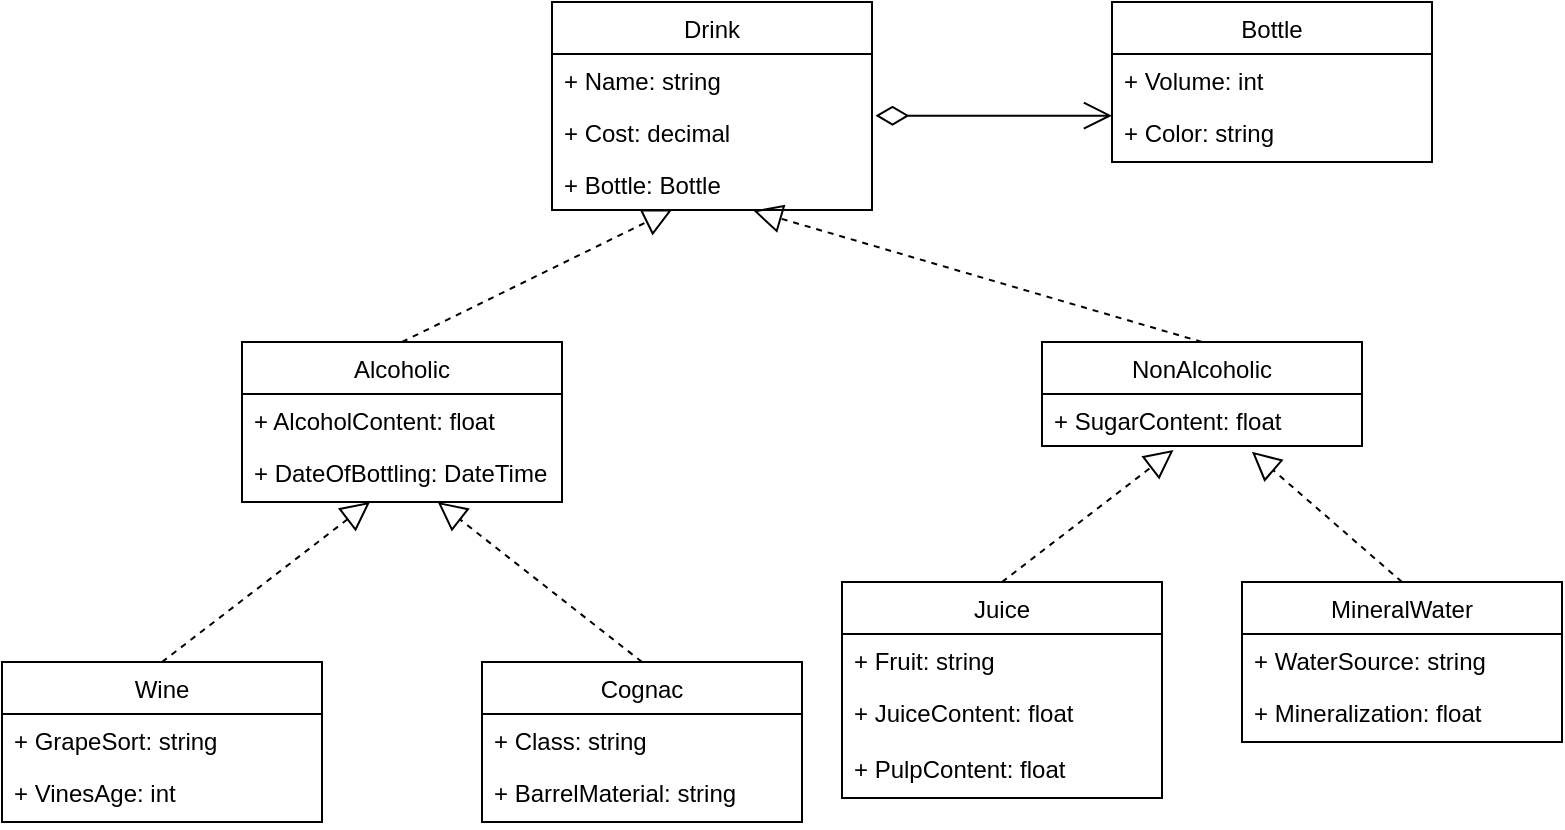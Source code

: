 <mxfile version="13.2.4" type="device"><diagram id="fK-Sg5LT--RSb_zLnViC" name="Page-1"><mxGraphModel dx="1185" dy="662" grid="1" gridSize="10" guides="1" tooltips="1" connect="1" arrows="1" fold="1" page="1" pageScale="1" pageWidth="850" pageHeight="1100" math="0" shadow="0"><root><mxCell id="0"/><mxCell id="1" parent="0"/><mxCell id="xFcFfhV8esHRGJcoBA4p-27" value="" style="endArrow=block;dashed=1;endFill=0;endSize=12;html=1;entryX=0.376;entryY=0.989;entryDx=0;entryDy=0;entryPerimeter=0;exitX=0.5;exitY=0;exitDx=0;exitDy=0;" parent="1" source="xFcFfhV8esHRGJcoBA4p-12" target="xFcFfhV8esHRGJcoBA4p-11" edge="1"><mxGeometry width="160" relative="1" as="geometry"><mxPoint x="355" y="470" as="sourcePoint"/><mxPoint x="345" y="190" as="targetPoint"/></mxGeometry></mxCell><mxCell id="xFcFfhV8esHRGJcoBA4p-28" value="" style="endArrow=block;dashed=1;endFill=0;endSize=12;html=1;exitX=0.5;exitY=0;exitDx=0;exitDy=0;entryX=0.629;entryY=1.011;entryDx=0;entryDy=0;entryPerimeter=0;" parent="1" source="xFcFfhV8esHRGJcoBA4p-16" target="xFcFfhV8esHRGJcoBA4p-11" edge="1"><mxGeometry width="160" relative="1" as="geometry"><mxPoint x="235" y="210" as="sourcePoint"/><mxPoint x="415" y="190" as="targetPoint"/></mxGeometry></mxCell><mxCell id="xFcFfhV8esHRGJcoBA4p-30" value="" style="endArrow=open;html=1;endSize=12;startArrow=diamondThin;startSize=14;startFill=0;edgeStyle=orthogonalEdgeStyle;align=left;verticalAlign=bottom;exitX=1.011;exitY=0.186;exitDx=0;exitDy=0;exitPerimeter=0;entryX=0;entryY=0.172;entryDx=0;entryDy=0;entryPerimeter=0;" parent="1" source="xFcFfhV8esHRGJcoBA4p-10" target="xFcFfhV8esHRGJcoBA4p-23" edge="1"><mxGeometry x="-1" y="3" relative="1" as="geometry"><mxPoint x="265" y="510" as="sourcePoint"/><mxPoint x="425" y="510" as="targetPoint"/></mxGeometry></mxCell><mxCell id="xFcFfhV8esHRGJcoBA4p-8" value="Drink" style="swimlane;fontStyle=0;childLayout=stackLayout;horizontal=1;startSize=26;fillColor=none;horizontalStack=0;resizeParent=1;resizeParentMax=0;resizeLast=0;collapsible=1;marginBottom=0;" parent="1" vertex="1"><mxGeometry x="315" y="70" width="160" height="104" as="geometry"/></mxCell><mxCell id="xFcFfhV8esHRGJcoBA4p-9" value="+ Name: string" style="text;strokeColor=none;fillColor=none;align=left;verticalAlign=top;spacingLeft=4;spacingRight=4;overflow=hidden;rotatable=0;points=[[0,0.5],[1,0.5]];portConstraint=eastwest;" parent="xFcFfhV8esHRGJcoBA4p-8" vertex="1"><mxGeometry y="26" width="160" height="26" as="geometry"/></mxCell><mxCell id="xFcFfhV8esHRGJcoBA4p-10" value="+ Cost: decimal" style="text;strokeColor=none;fillColor=none;align=left;verticalAlign=top;spacingLeft=4;spacingRight=4;overflow=hidden;rotatable=0;points=[[0,0.5],[1,0.5]];portConstraint=eastwest;" parent="xFcFfhV8esHRGJcoBA4p-8" vertex="1"><mxGeometry y="52" width="160" height="26" as="geometry"/></mxCell><mxCell id="xFcFfhV8esHRGJcoBA4p-11" value="+ Bottle: Bottle" style="text;strokeColor=none;fillColor=none;align=left;verticalAlign=top;spacingLeft=4;spacingRight=4;overflow=hidden;rotatable=0;points=[[0,0.5],[1,0.5]];portConstraint=eastwest;" parent="xFcFfhV8esHRGJcoBA4p-8" vertex="1"><mxGeometry y="78" width="160" height="26" as="geometry"/></mxCell><mxCell id="xFcFfhV8esHRGJcoBA4p-20" value="Bottle" style="swimlane;fontStyle=0;childLayout=stackLayout;horizontal=1;startSize=26;fillColor=none;horizontalStack=0;resizeParent=1;resizeParentMax=0;resizeLast=0;collapsible=1;marginBottom=0;" parent="1" vertex="1"><mxGeometry x="595" y="70" width="160" height="80" as="geometry"/></mxCell><mxCell id="xFcFfhV8esHRGJcoBA4p-21" value="+ Volume: int" style="text;strokeColor=none;fillColor=none;align=left;verticalAlign=top;spacingLeft=4;spacingRight=4;overflow=hidden;rotatable=0;points=[[0,0.5],[1,0.5]];portConstraint=eastwest;" parent="xFcFfhV8esHRGJcoBA4p-20" vertex="1"><mxGeometry y="26" width="160" height="26" as="geometry"/></mxCell><mxCell id="xFcFfhV8esHRGJcoBA4p-23" value="+ Color: string" style="text;strokeColor=none;fillColor=none;align=left;verticalAlign=top;spacingLeft=4;spacingRight=4;overflow=hidden;rotatable=0;points=[[0,0.5],[1,0.5]];portConstraint=eastwest;" parent="xFcFfhV8esHRGJcoBA4p-20" vertex="1"><mxGeometry y="52" width="160" height="28" as="geometry"/></mxCell><mxCell id="xFcFfhV8esHRGJcoBA4p-12" value="Alcoholic" style="swimlane;fontStyle=0;childLayout=stackLayout;horizontal=1;startSize=26;fillColor=none;horizontalStack=0;resizeParent=1;resizeParentMax=0;resizeLast=0;collapsible=1;marginBottom=0;" parent="1" vertex="1"><mxGeometry x="160" y="240" width="160" height="80" as="geometry"/></mxCell><mxCell id="xFcFfhV8esHRGJcoBA4p-13" value="+ AlcoholContent: float" style="text;strokeColor=none;fillColor=none;align=left;verticalAlign=top;spacingLeft=4;spacingRight=4;overflow=hidden;rotatable=0;points=[[0,0.5],[1,0.5]];portConstraint=eastwest;" parent="xFcFfhV8esHRGJcoBA4p-12" vertex="1"><mxGeometry y="26" width="160" height="26" as="geometry"/></mxCell><mxCell id="xFcFfhV8esHRGJcoBA4p-14" value="+ DateOfBottling: DateTime" style="text;strokeColor=none;fillColor=none;align=left;verticalAlign=top;spacingLeft=4;spacingRight=4;overflow=hidden;rotatable=0;points=[[0,0.5],[1,0.5]];portConstraint=eastwest;" parent="xFcFfhV8esHRGJcoBA4p-12" vertex="1"><mxGeometry y="52" width="160" height="28" as="geometry"/></mxCell><mxCell id="xFcFfhV8esHRGJcoBA4p-35" value="Wine" style="swimlane;fontStyle=0;childLayout=stackLayout;horizontal=1;startSize=26;fillColor=none;horizontalStack=0;resizeParent=1;resizeParentMax=0;resizeLast=0;collapsible=1;marginBottom=0;" parent="1" vertex="1"><mxGeometry x="40" y="400" width="160" height="80" as="geometry"/></mxCell><mxCell id="xFcFfhV8esHRGJcoBA4p-36" value="+ GrapeSort: string" style="text;strokeColor=none;fillColor=none;align=left;verticalAlign=top;spacingLeft=4;spacingRight=4;overflow=hidden;rotatable=0;points=[[0,0.5],[1,0.5]];portConstraint=eastwest;" parent="xFcFfhV8esHRGJcoBA4p-35" vertex="1"><mxGeometry y="26" width="160" height="26" as="geometry"/></mxCell><mxCell id="xFcFfhV8esHRGJcoBA4p-37" value="+ VinesAge: int" style="text;strokeColor=none;fillColor=none;align=left;verticalAlign=top;spacingLeft=4;spacingRight=4;overflow=hidden;rotatable=0;points=[[0,0.5],[1,0.5]];portConstraint=eastwest;" parent="xFcFfhV8esHRGJcoBA4p-35" vertex="1"><mxGeometry y="52" width="160" height="28" as="geometry"/></mxCell><mxCell id="xFcFfhV8esHRGJcoBA4p-38" value="" style="endArrow=block;dashed=1;endFill=0;endSize=12;html=1;entryX=0.4;entryY=1;entryDx=0;entryDy=0;entryPerimeter=0;exitX=0.5;exitY=0;exitDx=0;exitDy=0;" parent="1" source="xFcFfhV8esHRGJcoBA4p-35" target="xFcFfhV8esHRGJcoBA4p-14" edge="1"><mxGeometry width="160" relative="1" as="geometry"><mxPoint x="250" y="250" as="sourcePoint"/><mxPoint x="385.16" y="183.714" as="targetPoint"/></mxGeometry></mxCell><mxCell id="xFcFfhV8esHRGJcoBA4p-39" value="Cognac" style="swimlane;fontStyle=0;childLayout=stackLayout;horizontal=1;startSize=26;fillColor=none;horizontalStack=0;resizeParent=1;resizeParentMax=0;resizeLast=0;collapsible=1;marginBottom=0;" parent="1" vertex="1"><mxGeometry x="280" y="400" width="160" height="80" as="geometry"/></mxCell><mxCell id="xFcFfhV8esHRGJcoBA4p-40" value="+ Class: string" style="text;strokeColor=none;fillColor=none;align=left;verticalAlign=top;spacingLeft=4;spacingRight=4;overflow=hidden;rotatable=0;points=[[0,0.5],[1,0.5]];portConstraint=eastwest;" parent="xFcFfhV8esHRGJcoBA4p-39" vertex="1"><mxGeometry y="26" width="160" height="26" as="geometry"/></mxCell><mxCell id="xFcFfhV8esHRGJcoBA4p-41" value="+ BarrelMaterial: string" style="text;strokeColor=none;fillColor=none;align=left;verticalAlign=top;spacingLeft=4;spacingRight=4;overflow=hidden;rotatable=0;points=[[0,0.5],[1,0.5]];portConstraint=eastwest;" parent="xFcFfhV8esHRGJcoBA4p-39" vertex="1"><mxGeometry y="52" width="160" height="28" as="geometry"/></mxCell><mxCell id="xFcFfhV8esHRGJcoBA4p-42" value="" style="endArrow=block;dashed=1;endFill=0;endSize=12;html=1;exitX=0.5;exitY=0;exitDx=0;exitDy=0;" parent="1" source="xFcFfhV8esHRGJcoBA4p-39" target="xFcFfhV8esHRGJcoBA4p-14" edge="1"><mxGeometry width="160" relative="1" as="geometry"><mxPoint x="130" y="410" as="sourcePoint"/><mxPoint x="234" y="330" as="targetPoint"/></mxGeometry></mxCell><mxCell id="xFcFfhV8esHRGJcoBA4p-16" value="NonAlcoholic" style="swimlane;fontStyle=0;childLayout=stackLayout;horizontal=1;startSize=26;fillColor=none;horizontalStack=0;resizeParent=1;resizeParentMax=0;resizeLast=0;collapsible=1;marginBottom=0;" parent="1" vertex="1"><mxGeometry x="560" y="240" width="160" height="52" as="geometry"/></mxCell><mxCell id="xFcFfhV8esHRGJcoBA4p-17" value="+ SugarContent: float" style="text;strokeColor=none;fillColor=none;align=left;verticalAlign=top;spacingLeft=4;spacingRight=4;overflow=hidden;rotatable=0;points=[[0,0.5],[1,0.5]];portConstraint=eastwest;" parent="xFcFfhV8esHRGJcoBA4p-16" vertex="1"><mxGeometry y="26" width="160" height="26" as="geometry"/></mxCell><mxCell id="xFcFfhV8esHRGJcoBA4p-51" value="" style="endArrow=block;dashed=1;endFill=0;endSize=12;html=1;entryX=0.411;entryY=1.077;entryDx=0;entryDy=0;entryPerimeter=0;exitX=0.5;exitY=0;exitDx=0;exitDy=0;" parent="1" source="xFcFfhV8esHRGJcoBA4p-43" target="xFcFfhV8esHRGJcoBA4p-17" edge="1"><mxGeometry width="160" relative="1" as="geometry"><mxPoint x="130" y="410" as="sourcePoint"/><mxPoint x="618.08" y="321.008" as="targetPoint"/></mxGeometry></mxCell><mxCell id="xFcFfhV8esHRGJcoBA4p-52" value="" style="endArrow=block;dashed=1;endFill=0;endSize=12;html=1;entryX=0.656;entryY=1.109;entryDx=0;entryDy=0;entryPerimeter=0;exitX=0.5;exitY=0;exitDx=0;exitDy=0;" parent="1" source="xFcFfhV8esHRGJcoBA4p-46" target="xFcFfhV8esHRGJcoBA4p-17" edge="1"><mxGeometry width="160" relative="1" as="geometry"><mxPoint x="550" y="410" as="sourcePoint"/><mxPoint x="660.96" y="321.988" as="targetPoint"/></mxGeometry></mxCell><mxCell id="xFcFfhV8esHRGJcoBA4p-43" value="Juice" style="swimlane;fontStyle=0;childLayout=stackLayout;horizontal=1;startSize=26;fillColor=none;horizontalStack=0;resizeParent=1;resizeParentMax=0;resizeLast=0;collapsible=1;marginBottom=0;" parent="1" vertex="1"><mxGeometry x="460" y="360" width="160" height="108" as="geometry"/></mxCell><mxCell id="xFcFfhV8esHRGJcoBA4p-44" value="+ Fruit: string" style="text;strokeColor=none;fillColor=none;align=left;verticalAlign=top;spacingLeft=4;spacingRight=4;overflow=hidden;rotatable=0;points=[[0,0.5],[1,0.5]];portConstraint=eastwest;" parent="xFcFfhV8esHRGJcoBA4p-43" vertex="1"><mxGeometry y="26" width="160" height="26" as="geometry"/></mxCell><mxCell id="xFcFfhV8esHRGJcoBA4p-45" value="+ JuiceContent: float" style="text;strokeColor=none;fillColor=none;align=left;verticalAlign=top;spacingLeft=4;spacingRight=4;overflow=hidden;rotatable=0;points=[[0,0.5],[1,0.5]];portConstraint=eastwest;" parent="xFcFfhV8esHRGJcoBA4p-43" vertex="1"><mxGeometry y="52" width="160" height="28" as="geometry"/></mxCell><mxCell id="xFcFfhV8esHRGJcoBA4p-49" value="+ PulpContent: float" style="text;strokeColor=none;fillColor=none;align=left;verticalAlign=top;spacingLeft=4;spacingRight=4;overflow=hidden;rotatable=0;points=[[0,0.5],[1,0.5]];portConstraint=eastwest;" parent="xFcFfhV8esHRGJcoBA4p-43" vertex="1"><mxGeometry y="80" width="160" height="28" as="geometry"/></mxCell><mxCell id="xFcFfhV8esHRGJcoBA4p-46" value="MineralWater" style="swimlane;fontStyle=0;childLayout=stackLayout;horizontal=1;startSize=26;fillColor=none;horizontalStack=0;resizeParent=1;resizeParentMax=0;resizeLast=0;collapsible=1;marginBottom=0;" parent="1" vertex="1"><mxGeometry x="660" y="360" width="160" height="80" as="geometry"/></mxCell><mxCell id="xFcFfhV8esHRGJcoBA4p-47" value="+ WaterSource: string" style="text;strokeColor=none;fillColor=none;align=left;verticalAlign=top;spacingLeft=4;spacingRight=4;overflow=hidden;rotatable=0;points=[[0,0.5],[1,0.5]];portConstraint=eastwest;" parent="xFcFfhV8esHRGJcoBA4p-46" vertex="1"><mxGeometry y="26" width="160" height="26" as="geometry"/></mxCell><mxCell id="xFcFfhV8esHRGJcoBA4p-48" value="+ Mineralization: float" style="text;strokeColor=none;fillColor=none;align=left;verticalAlign=top;spacingLeft=4;spacingRight=4;overflow=hidden;rotatable=0;points=[[0,0.5],[1,0.5]];portConstraint=eastwest;" parent="xFcFfhV8esHRGJcoBA4p-46" vertex="1"><mxGeometry y="52" width="160" height="28" as="geometry"/></mxCell></root></mxGraphModel></diagram></mxfile>